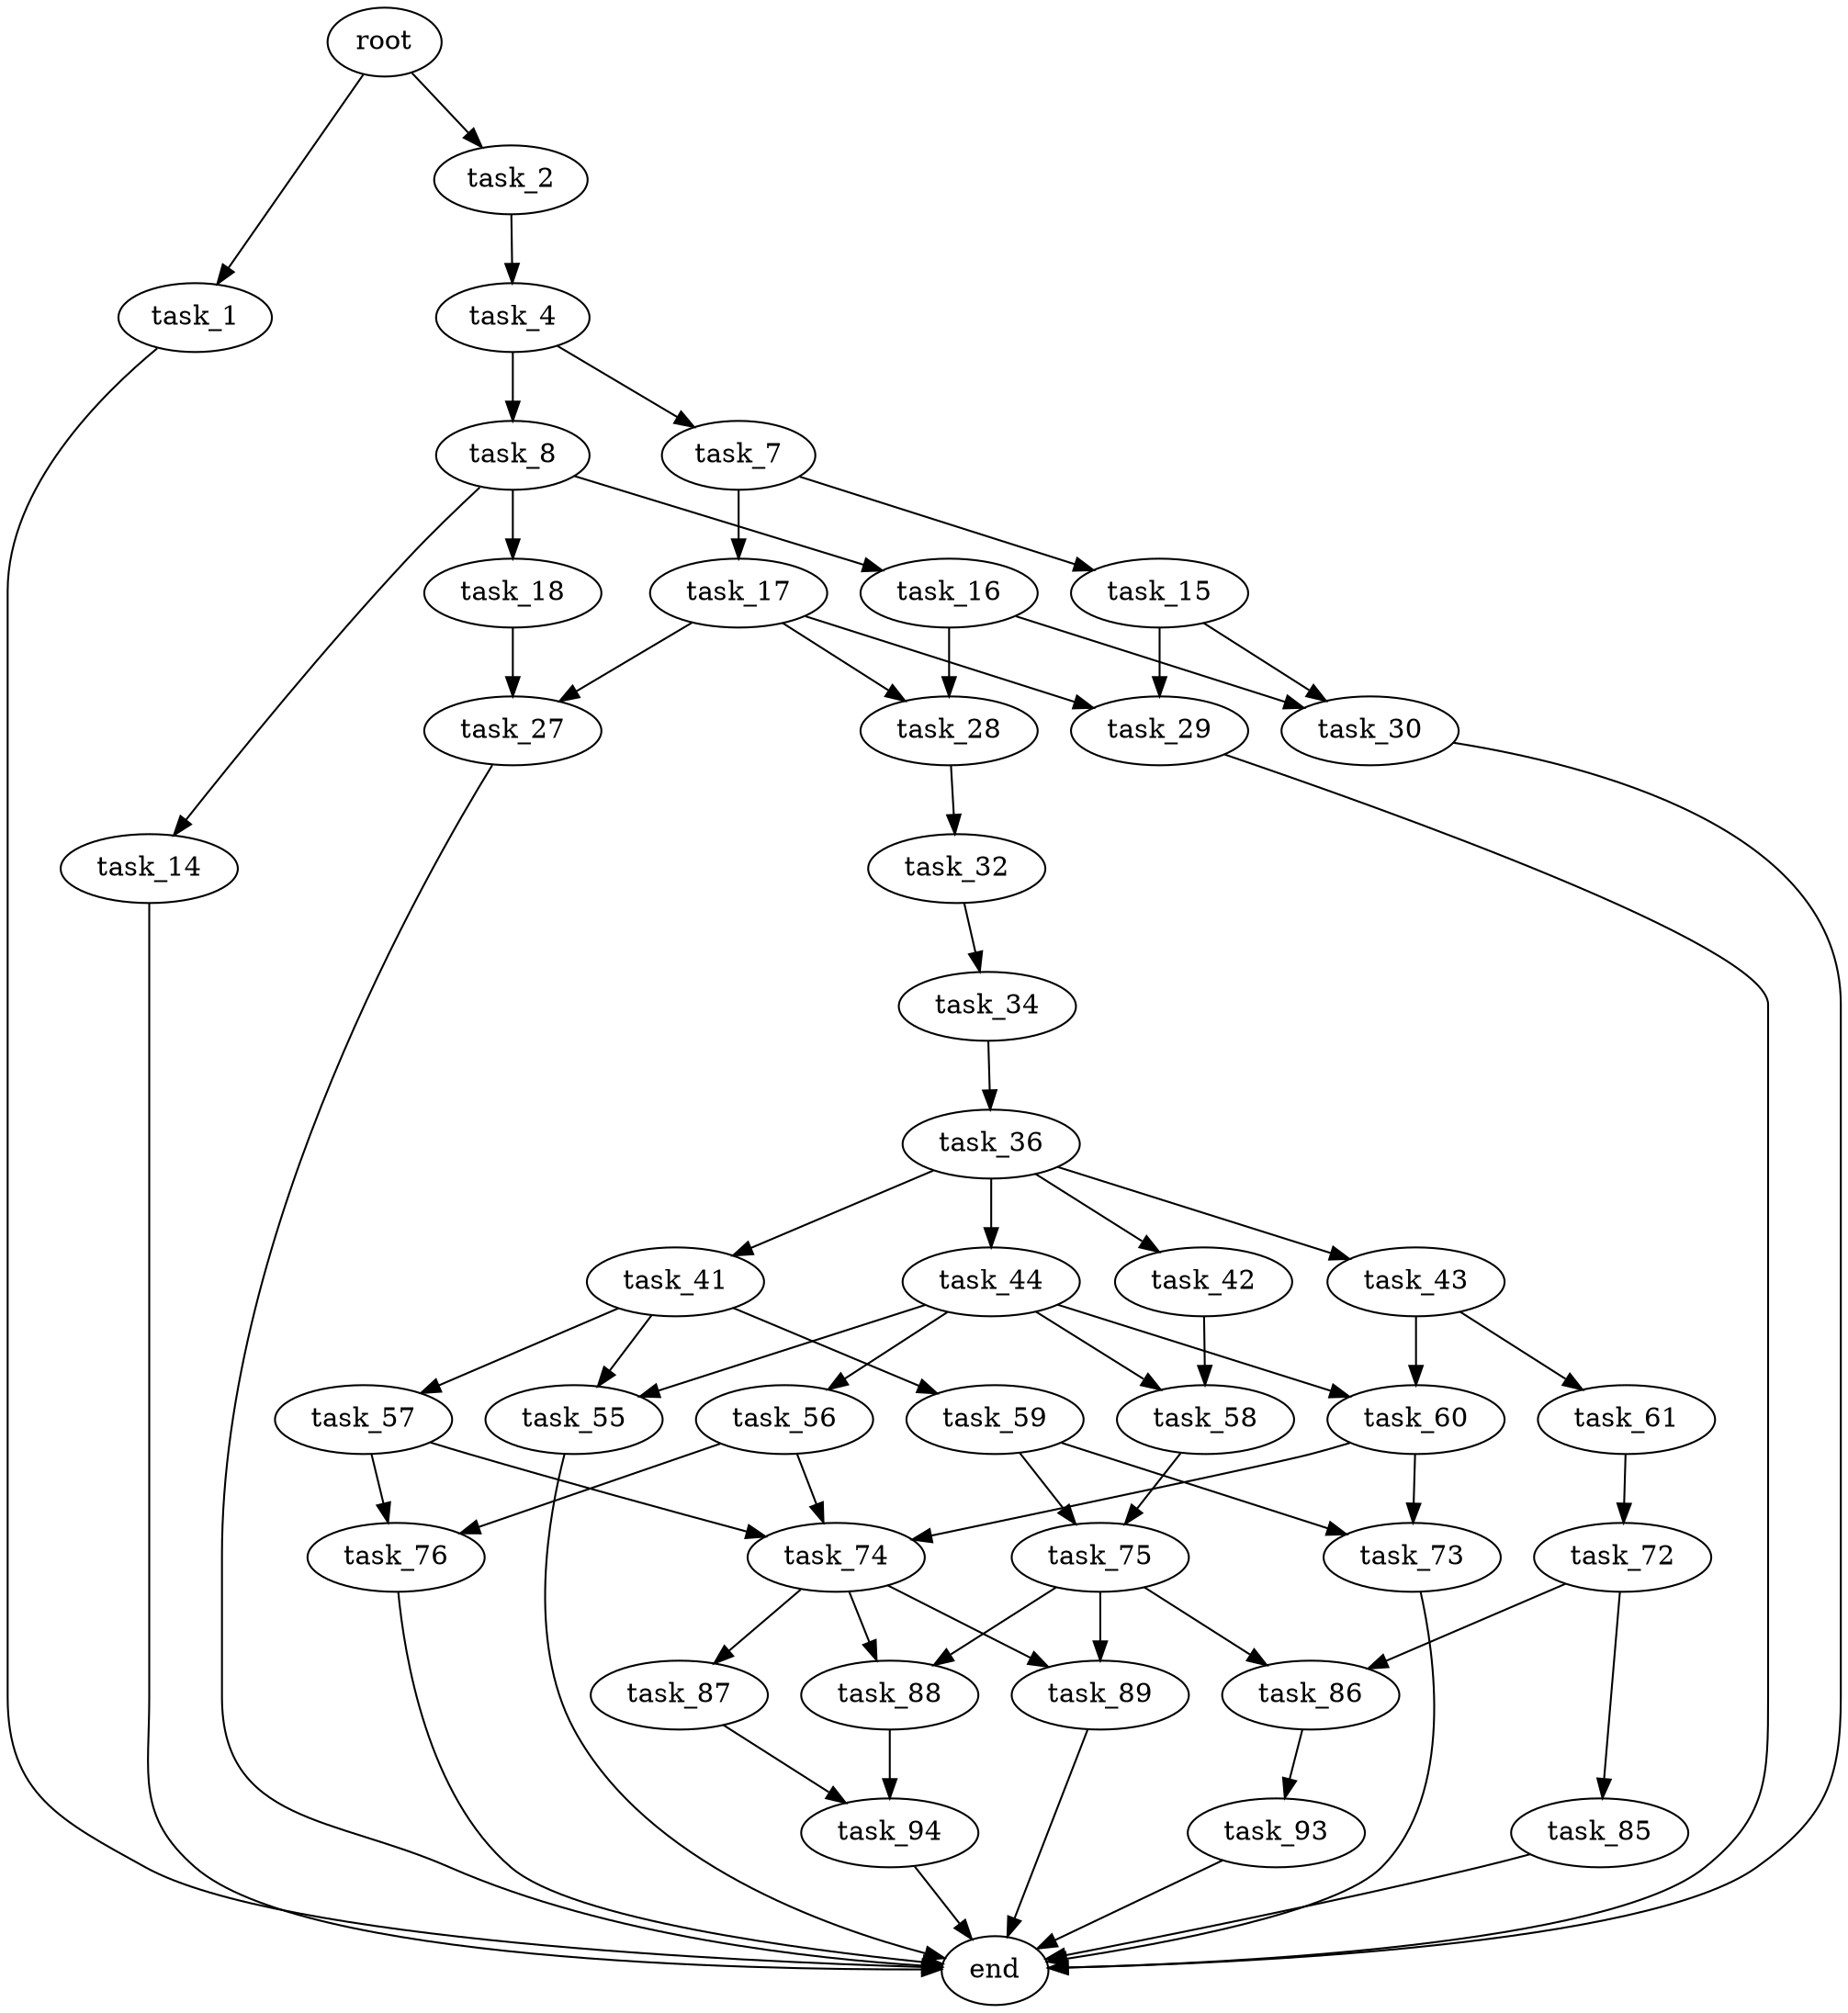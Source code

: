 digraph G {
  root [size="0.000000"];
  task_1 [size="2890012966.000000"];
  task_2 [size="309782257616.000000"];
  end [size="0.000000"];
  task_4 [size="348699007285.000000"];
  task_7 [size="24671663820.000000"];
  task_8 [size="17030162277.000000"];
  task_15 [size="309591206720.000000"];
  task_17 [size="53280232453.000000"];
  task_14 [size="34516402206.000000"];
  task_16 [size="52747510381.000000"];
  task_18 [size="90590590003.000000"];
  task_29 [size="186318202445.000000"];
  task_30 [size="25041949136.000000"];
  task_28 [size="549755813888.000000"];
  task_27 [size="47456880680.000000"];
  task_32 [size="345316799150.000000"];
  task_34 [size="408550728200.000000"];
  task_36 [size="25876356565.000000"];
  task_41 [size="368293445632.000000"];
  task_42 [size="1073741824000.000000"];
  task_43 [size="4688261423.000000"];
  task_44 [size="28991029248.000000"];
  task_55 [size="215965176420.000000"];
  task_57 [size="21355959160.000000"];
  task_59 [size="3396496330.000000"];
  task_58 [size="18362872720.000000"];
  task_60 [size="368293445632.000000"];
  task_61 [size="204275438433.000000"];
  task_56 [size="549755813888.000000"];
  task_74 [size="25809488855.000000"];
  task_76 [size="52416958064.000000"];
  task_75 [size="772221327436.000000"];
  task_73 [size="368293445632.000000"];
  task_72 [size="68719476736.000000"];
  task_85 [size="8589934592.000000"];
  task_86 [size="309864159876.000000"];
  task_87 [size="231928233984.000000"];
  task_88 [size="13020534370.000000"];
  task_89 [size="34210913415.000000"];
  task_93 [size="13034265252.000000"];
  task_94 [size="400730989170.000000"];

  root -> task_1 [size="1.000000"];
  root -> task_2 [size="1.000000"];
  task_1 -> end [size="1.000000"];
  task_2 -> task_4 [size="536870912.000000"];
  task_4 -> task_7 [size="411041792.000000"];
  task_4 -> task_8 [size="411041792.000000"];
  task_7 -> task_15 [size="679477248.000000"];
  task_7 -> task_17 [size="679477248.000000"];
  task_8 -> task_14 [size="679477248.000000"];
  task_8 -> task_16 [size="679477248.000000"];
  task_8 -> task_18 [size="679477248.000000"];
  task_15 -> task_29 [size="411041792.000000"];
  task_15 -> task_30 [size="411041792.000000"];
  task_17 -> task_27 [size="838860800.000000"];
  task_17 -> task_28 [size="838860800.000000"];
  task_17 -> task_29 [size="838860800.000000"];
  task_14 -> end [size="1.000000"];
  task_16 -> task_28 [size="838860800.000000"];
  task_16 -> task_30 [size="838860800.000000"];
  task_18 -> task_27 [size="75497472.000000"];
  task_29 -> end [size="1.000000"];
  task_30 -> end [size="1.000000"];
  task_28 -> task_32 [size="536870912.000000"];
  task_27 -> end [size="1.000000"];
  task_32 -> task_34 [size="411041792.000000"];
  task_34 -> task_36 [size="301989888.000000"];
  task_36 -> task_41 [size="679477248.000000"];
  task_36 -> task_42 [size="679477248.000000"];
  task_36 -> task_43 [size="679477248.000000"];
  task_36 -> task_44 [size="679477248.000000"];
  task_41 -> task_55 [size="411041792.000000"];
  task_41 -> task_57 [size="411041792.000000"];
  task_41 -> task_59 [size="411041792.000000"];
  task_42 -> task_58 [size="838860800.000000"];
  task_43 -> task_60 [size="75497472.000000"];
  task_43 -> task_61 [size="75497472.000000"];
  task_44 -> task_55 [size="75497472.000000"];
  task_44 -> task_56 [size="75497472.000000"];
  task_44 -> task_58 [size="75497472.000000"];
  task_44 -> task_60 [size="75497472.000000"];
  task_55 -> end [size="1.000000"];
  task_57 -> task_74 [size="536870912.000000"];
  task_57 -> task_76 [size="536870912.000000"];
  task_59 -> task_73 [size="75497472.000000"];
  task_59 -> task_75 [size="75497472.000000"];
  task_58 -> task_75 [size="411041792.000000"];
  task_60 -> task_73 [size="411041792.000000"];
  task_60 -> task_74 [size="411041792.000000"];
  task_61 -> task_72 [size="411041792.000000"];
  task_56 -> task_74 [size="536870912.000000"];
  task_56 -> task_76 [size="536870912.000000"];
  task_74 -> task_87 [size="679477248.000000"];
  task_74 -> task_88 [size="679477248.000000"];
  task_74 -> task_89 [size="679477248.000000"];
  task_76 -> end [size="1.000000"];
  task_75 -> task_86 [size="536870912.000000"];
  task_75 -> task_88 [size="536870912.000000"];
  task_75 -> task_89 [size="536870912.000000"];
  task_73 -> end [size="1.000000"];
  task_72 -> task_85 [size="134217728.000000"];
  task_72 -> task_86 [size="134217728.000000"];
  task_85 -> end [size="1.000000"];
  task_86 -> task_93 [size="411041792.000000"];
  task_87 -> task_94 [size="301989888.000000"];
  task_88 -> task_94 [size="411041792.000000"];
  task_89 -> end [size="1.000000"];
  task_93 -> end [size="1.000000"];
  task_94 -> end [size="1.000000"];
}
